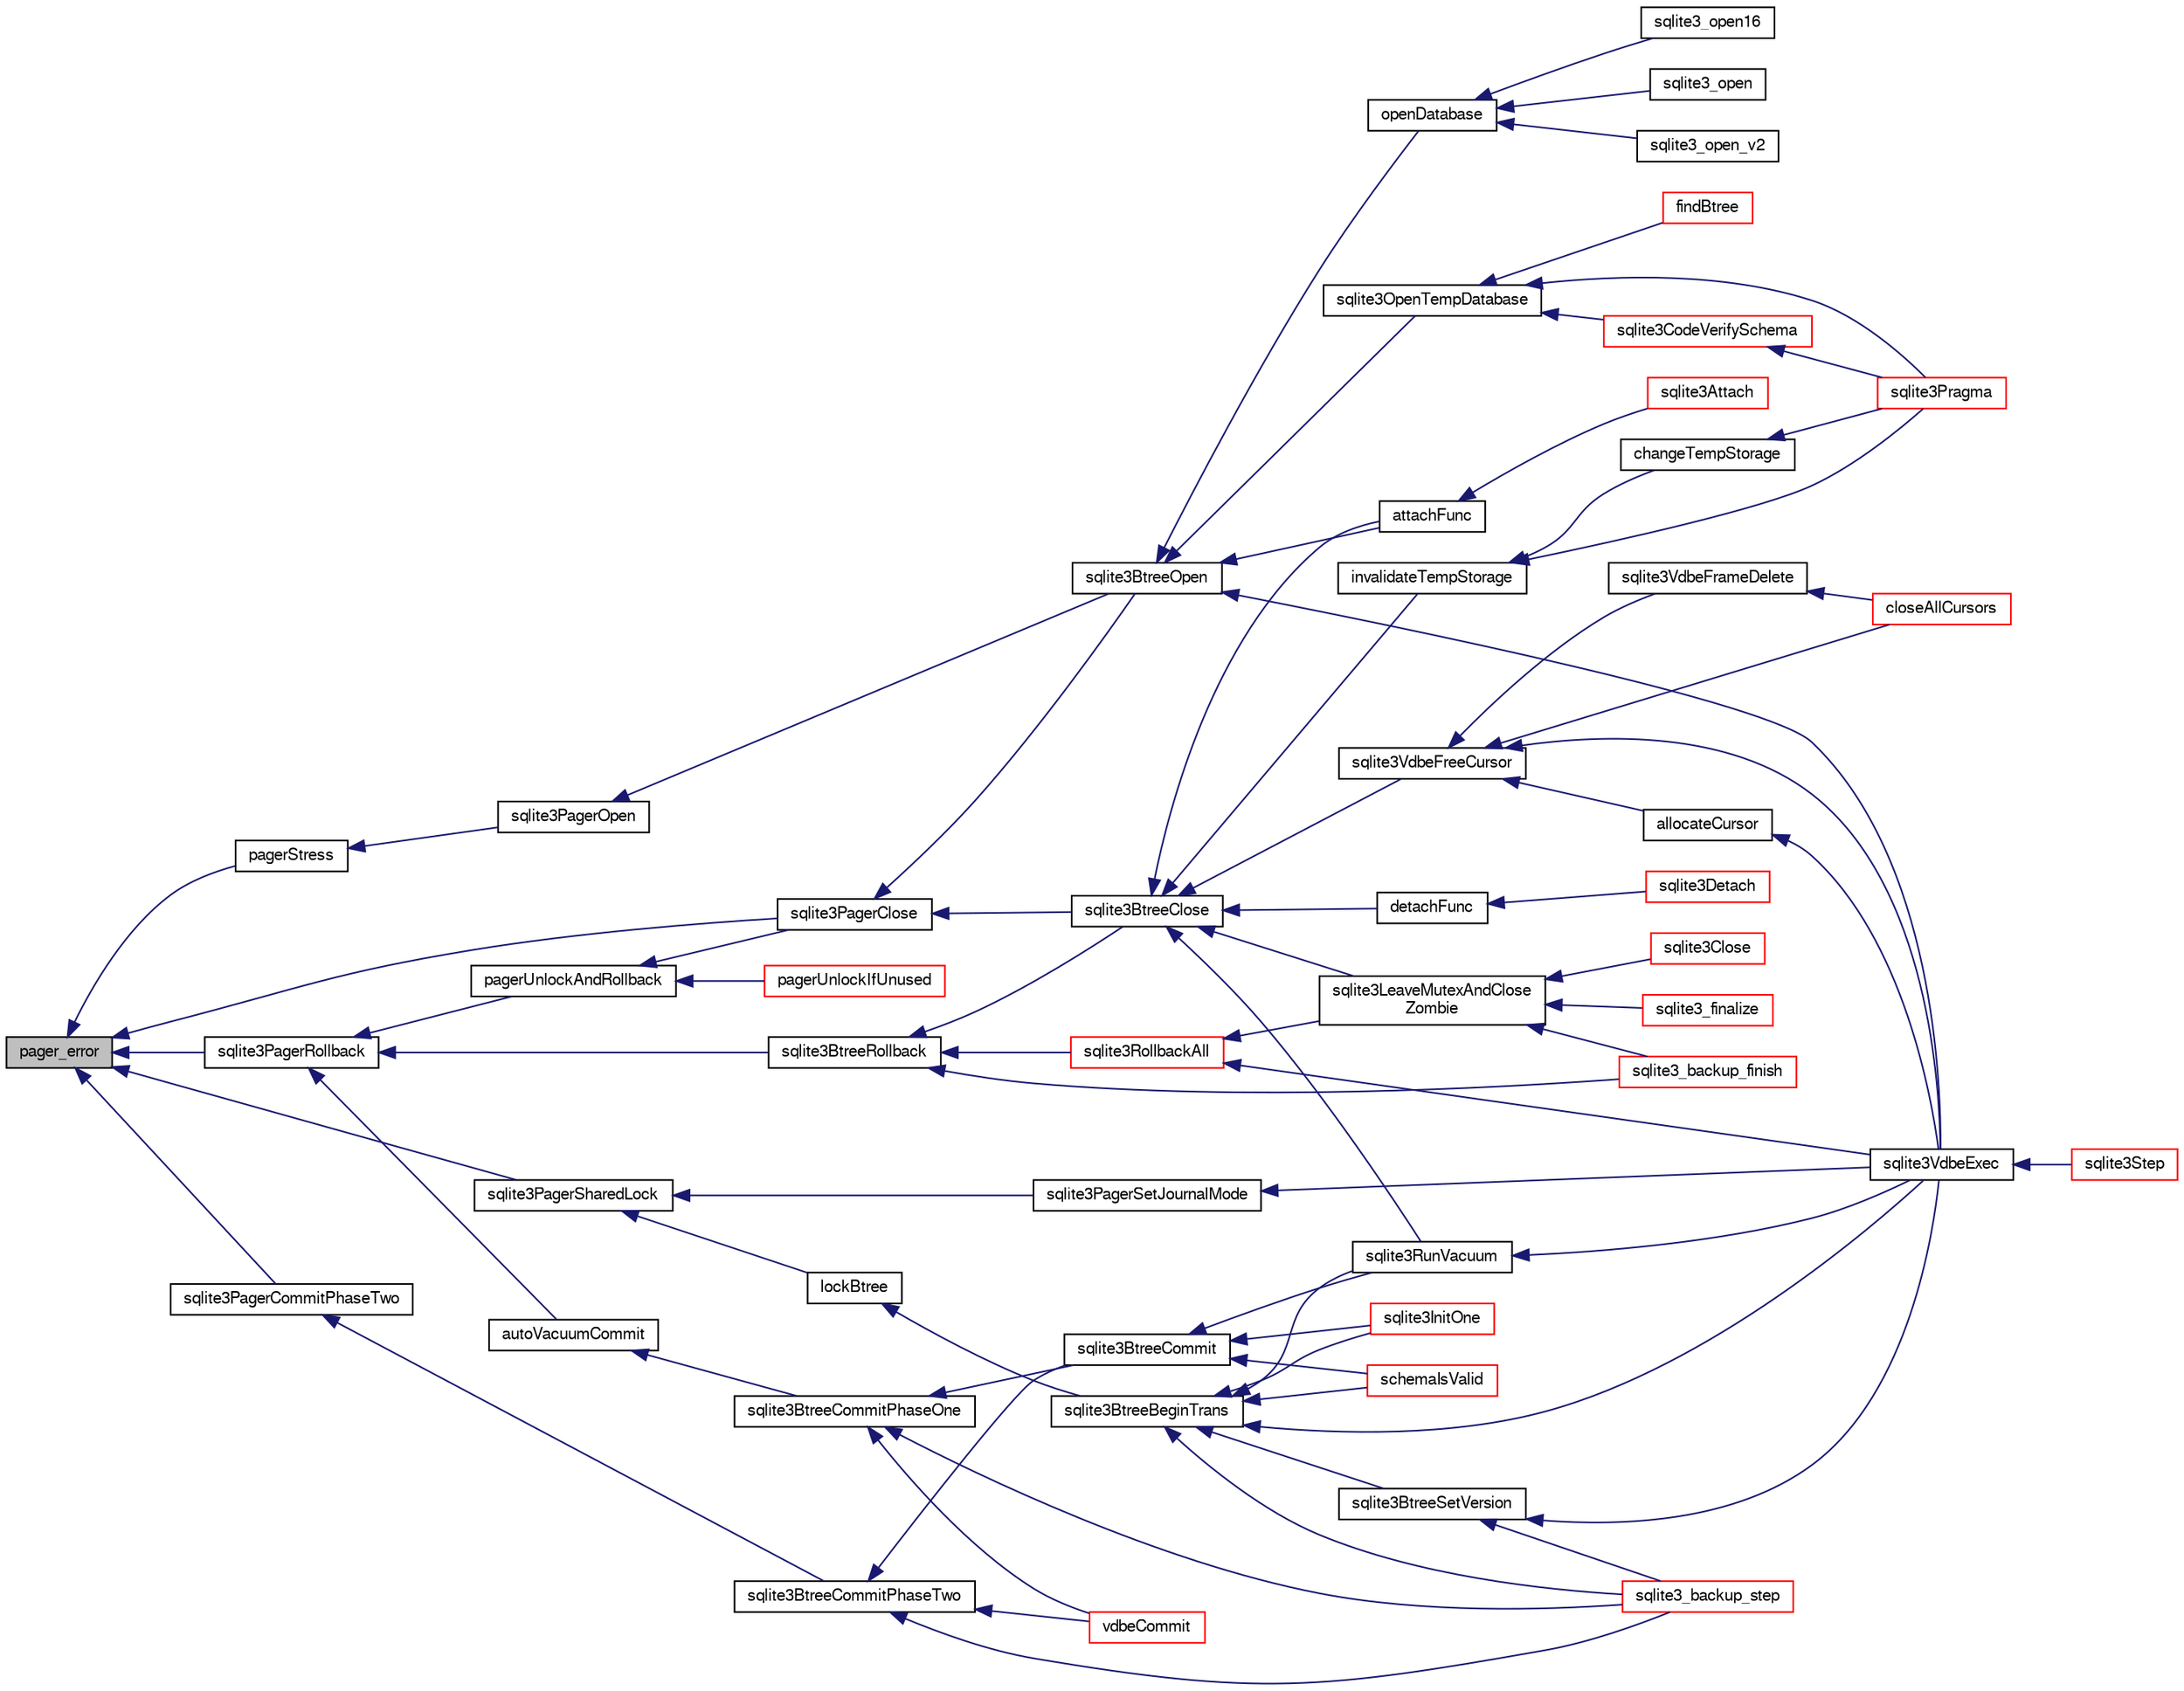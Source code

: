digraph "pager_error"
{
  edge [fontname="FreeSans",fontsize="10",labelfontname="FreeSans",labelfontsize="10"];
  node [fontname="FreeSans",fontsize="10",shape=record];
  rankdir="LR";
  Node191858 [label="pager_error",height=0.2,width=0.4,color="black", fillcolor="grey75", style="filled", fontcolor="black"];
  Node191858 -> Node191859 [dir="back",color="midnightblue",fontsize="10",style="solid",fontname="FreeSans"];
  Node191859 [label="sqlite3PagerClose",height=0.2,width=0.4,color="black", fillcolor="white", style="filled",URL="$sqlite3_8c.html#af94b1f96b60689fd09422cce2c85f53f"];
  Node191859 -> Node191860 [dir="back",color="midnightblue",fontsize="10",style="solid",fontname="FreeSans"];
  Node191860 [label="sqlite3BtreeOpen",height=0.2,width=0.4,color="black", fillcolor="white", style="filled",URL="$sqlite3_8c.html#a13dcb44dc34af6ce9d38de9c5aa975f9"];
  Node191860 -> Node191861 [dir="back",color="midnightblue",fontsize="10",style="solid",fontname="FreeSans"];
  Node191861 [label="sqlite3VdbeExec",height=0.2,width=0.4,color="black", fillcolor="white", style="filled",URL="$sqlite3_8c.html#a8ce40a614bdc56719c4d642b1e4dfb21"];
  Node191861 -> Node191862 [dir="back",color="midnightblue",fontsize="10",style="solid",fontname="FreeSans"];
  Node191862 [label="sqlite3Step",height=0.2,width=0.4,color="red", fillcolor="white", style="filled",URL="$sqlite3_8c.html#a3f2872e873e2758a4beedad1d5113554"];
  Node191860 -> Node191889 [dir="back",color="midnightblue",fontsize="10",style="solid",fontname="FreeSans"];
  Node191889 [label="attachFunc",height=0.2,width=0.4,color="black", fillcolor="white", style="filled",URL="$sqlite3_8c.html#a69cb751a7da501b9a0aa37e0d7c3eaf7"];
  Node191889 -> Node191890 [dir="back",color="midnightblue",fontsize="10",style="solid",fontname="FreeSans"];
  Node191890 [label="sqlite3Attach",height=0.2,width=0.4,color="red", fillcolor="white", style="filled",URL="$sqlite3_8c.html#ae0907fe0b43cc1b4c7e6a16213e8546f"];
  Node191860 -> Node192122 [dir="back",color="midnightblue",fontsize="10",style="solid",fontname="FreeSans"];
  Node192122 [label="sqlite3OpenTempDatabase",height=0.2,width=0.4,color="black", fillcolor="white", style="filled",URL="$sqlite3_8c.html#aaf3088380b731428b72d3b5777f93755"];
  Node192122 -> Node192066 [dir="back",color="midnightblue",fontsize="10",style="solid",fontname="FreeSans"];
  Node192066 [label="findBtree",height=0.2,width=0.4,color="red", fillcolor="white", style="filled",URL="$sqlite3_8c.html#ab4ee5743b77efd7f8832bf0b9315f973"];
  Node192122 -> Node192123 [dir="back",color="midnightblue",fontsize="10",style="solid",fontname="FreeSans"];
  Node192123 [label="sqlite3CodeVerifySchema",height=0.2,width=0.4,color="red", fillcolor="white", style="filled",URL="$sqlite3_8c.html#ad9d8708d96f8416ec59ebf41c57000f9"];
  Node192123 -> Node191939 [dir="back",color="midnightblue",fontsize="10",style="solid",fontname="FreeSans"];
  Node191939 [label="sqlite3Pragma",height=0.2,width=0.4,color="red", fillcolor="white", style="filled",URL="$sqlite3_8c.html#a111391370f58f8e6a6eca51fd34d62ed"];
  Node192122 -> Node191939 [dir="back",color="midnightblue",fontsize="10",style="solid",fontname="FreeSans"];
  Node191860 -> Node192096 [dir="back",color="midnightblue",fontsize="10",style="solid",fontname="FreeSans"];
  Node192096 [label="openDatabase",height=0.2,width=0.4,color="black", fillcolor="white", style="filled",URL="$sqlite3_8c.html#a6a9c3bc3a64234e863413f41db473758"];
  Node192096 -> Node192097 [dir="back",color="midnightblue",fontsize="10",style="solid",fontname="FreeSans"];
  Node192097 [label="sqlite3_open",height=0.2,width=0.4,color="black", fillcolor="white", style="filled",URL="$sqlite3_8h.html#a97ba966ed1acc38409786258268f5f71"];
  Node192096 -> Node192098 [dir="back",color="midnightblue",fontsize="10",style="solid",fontname="FreeSans"];
  Node192098 [label="sqlite3_open_v2",height=0.2,width=0.4,color="black", fillcolor="white", style="filled",URL="$sqlite3_8h.html#a140fe275b6975dc867cea50a65a217c4"];
  Node192096 -> Node192099 [dir="back",color="midnightblue",fontsize="10",style="solid",fontname="FreeSans"];
  Node192099 [label="sqlite3_open16",height=0.2,width=0.4,color="black", fillcolor="white", style="filled",URL="$sqlite3_8h.html#adbc401bb96713f32e553db32f6f3ca33"];
  Node191859 -> Node192127 [dir="back",color="midnightblue",fontsize="10",style="solid",fontname="FreeSans"];
  Node192127 [label="sqlite3BtreeClose",height=0.2,width=0.4,color="black", fillcolor="white", style="filled",URL="$sqlite3_8c.html#a729b65009b66a99200496b09c124df01"];
  Node192127 -> Node192128 [dir="back",color="midnightblue",fontsize="10",style="solid",fontname="FreeSans"];
  Node192128 [label="sqlite3VdbeFreeCursor",height=0.2,width=0.4,color="black", fillcolor="white", style="filled",URL="$sqlite3_8c.html#a0f9084083e1d0639708934630f33d6ef"];
  Node192128 -> Node192129 [dir="back",color="midnightblue",fontsize="10",style="solid",fontname="FreeSans"];
  Node192129 [label="sqlite3VdbeFrameDelete",height=0.2,width=0.4,color="black", fillcolor="white", style="filled",URL="$sqlite3_8c.html#adb3773fdfb1685857e28891f76365900"];
  Node192129 -> Node192130 [dir="back",color="midnightblue",fontsize="10",style="solid",fontname="FreeSans"];
  Node192130 [label="closeAllCursors",height=0.2,width=0.4,color="red", fillcolor="white", style="filled",URL="$sqlite3_8c.html#af1ac189735864dd6989a8c5af4557547"];
  Node192128 -> Node192130 [dir="back",color="midnightblue",fontsize="10",style="solid",fontname="FreeSans"];
  Node192128 -> Node192131 [dir="back",color="midnightblue",fontsize="10",style="solid",fontname="FreeSans"];
  Node192131 [label="allocateCursor",height=0.2,width=0.4,color="black", fillcolor="white", style="filled",URL="$sqlite3_8c.html#a5083c054ea81802294e539b00a57aad4"];
  Node192131 -> Node191861 [dir="back",color="midnightblue",fontsize="10",style="solid",fontname="FreeSans"];
  Node192128 -> Node191861 [dir="back",color="midnightblue",fontsize="10",style="solid",fontname="FreeSans"];
  Node192127 -> Node191889 [dir="back",color="midnightblue",fontsize="10",style="solid",fontname="FreeSans"];
  Node192127 -> Node192076 [dir="back",color="midnightblue",fontsize="10",style="solid",fontname="FreeSans"];
  Node192076 [label="detachFunc",height=0.2,width=0.4,color="black", fillcolor="white", style="filled",URL="$sqlite3_8c.html#a2b3dd04cb87abd088926ab0082a60b77"];
  Node192076 -> Node191933 [dir="back",color="midnightblue",fontsize="10",style="solid",fontname="FreeSans"];
  Node191933 [label="sqlite3Detach",height=0.2,width=0.4,color="red", fillcolor="white", style="filled",URL="$sqlite3_8c.html#ab1a5a0b01c7560aef5e0b8603a68747d"];
  Node192127 -> Node192077 [dir="back",color="midnightblue",fontsize="10",style="solid",fontname="FreeSans"];
  Node192077 [label="invalidateTempStorage",height=0.2,width=0.4,color="black", fillcolor="white", style="filled",URL="$sqlite3_8c.html#a759777a1eb3c3e96a5af94932b39e69a"];
  Node192077 -> Node192078 [dir="back",color="midnightblue",fontsize="10",style="solid",fontname="FreeSans"];
  Node192078 [label="changeTempStorage",height=0.2,width=0.4,color="black", fillcolor="white", style="filled",URL="$sqlite3_8c.html#abd43abe0a0959a45c786b9865ed52904"];
  Node192078 -> Node191939 [dir="back",color="midnightblue",fontsize="10",style="solid",fontname="FreeSans"];
  Node192077 -> Node191939 [dir="back",color="midnightblue",fontsize="10",style="solid",fontname="FreeSans"];
  Node192127 -> Node192047 [dir="back",color="midnightblue",fontsize="10",style="solid",fontname="FreeSans"];
  Node192047 [label="sqlite3RunVacuum",height=0.2,width=0.4,color="black", fillcolor="white", style="filled",URL="$sqlite3_8c.html#a5e83ddc7b3e7e8e79ad5d1fc92de1d2f"];
  Node192047 -> Node191861 [dir="back",color="midnightblue",fontsize="10",style="solid",fontname="FreeSans"];
  Node192127 -> Node192090 [dir="back",color="midnightblue",fontsize="10",style="solid",fontname="FreeSans"];
  Node192090 [label="sqlite3LeaveMutexAndClose\lZombie",height=0.2,width=0.4,color="black", fillcolor="white", style="filled",URL="$sqlite3_8c.html#afe3a37c29dcb0fe9fc15fe07a3976f59"];
  Node192090 -> Node192091 [dir="back",color="midnightblue",fontsize="10",style="solid",fontname="FreeSans"];
  Node192091 [label="sqlite3_backup_finish",height=0.2,width=0.4,color="red", fillcolor="white", style="filled",URL="$sqlite3_8h.html#a176857dd58d99be53b6d7305533e0048"];
  Node192090 -> Node192083 [dir="back",color="midnightblue",fontsize="10",style="solid",fontname="FreeSans"];
  Node192083 [label="sqlite3_finalize",height=0.2,width=0.4,color="red", fillcolor="white", style="filled",URL="$sqlite3_8h.html#a801195c0f771d40bb4be1e40f3b88945"];
  Node192090 -> Node192092 [dir="back",color="midnightblue",fontsize="10",style="solid",fontname="FreeSans"];
  Node192092 [label="sqlite3Close",height=0.2,width=0.4,color="red", fillcolor="white", style="filled",URL="$sqlite3_8c.html#aa9f2e73837bba8d721dbde0964ffce11"];
  Node191858 -> Node192132 [dir="back",color="midnightblue",fontsize="10",style="solid",fontname="FreeSans"];
  Node192132 [label="pagerStress",height=0.2,width=0.4,color="black", fillcolor="white", style="filled",URL="$sqlite3_8c.html#abb21a3a371038e9e3e69af0f21a1b386"];
  Node192132 -> Node192133 [dir="back",color="midnightblue",fontsize="10",style="solid",fontname="FreeSans"];
  Node192133 [label="sqlite3PagerOpen",height=0.2,width=0.4,color="black", fillcolor="white", style="filled",URL="$sqlite3_8c.html#a5b4a74e8a1754922c482b7af19b30611"];
  Node192133 -> Node191860 [dir="back",color="midnightblue",fontsize="10",style="solid",fontname="FreeSans"];
  Node191858 -> Node192134 [dir="back",color="midnightblue",fontsize="10",style="solid",fontname="FreeSans"];
  Node192134 [label="sqlite3PagerSharedLock",height=0.2,width=0.4,color="black", fillcolor="white", style="filled",URL="$sqlite3_8c.html#a58c197b629fb6eaacf96c7add57c70df"];
  Node192134 -> Node192135 [dir="back",color="midnightblue",fontsize="10",style="solid",fontname="FreeSans"];
  Node192135 [label="sqlite3PagerSetJournalMode",height=0.2,width=0.4,color="black", fillcolor="white", style="filled",URL="$sqlite3_8c.html#afb929a0a4553cda84de16180ddbd09f7"];
  Node192135 -> Node191861 [dir="back",color="midnightblue",fontsize="10",style="solid",fontname="FreeSans"];
  Node192134 -> Node192136 [dir="back",color="midnightblue",fontsize="10",style="solid",fontname="FreeSans"];
  Node192136 [label="lockBtree",height=0.2,width=0.4,color="black", fillcolor="white", style="filled",URL="$sqlite3_8c.html#a5b808194d3178be15705a420265cee9d"];
  Node192136 -> Node192137 [dir="back",color="midnightblue",fontsize="10",style="solid",fontname="FreeSans"];
  Node192137 [label="sqlite3BtreeBeginTrans",height=0.2,width=0.4,color="black", fillcolor="white", style="filled",URL="$sqlite3_8c.html#a52d6706df15c67c22aa7d0e290c16bf5"];
  Node192137 -> Node192138 [dir="back",color="midnightblue",fontsize="10",style="solid",fontname="FreeSans"];
  Node192138 [label="sqlite3BtreeSetVersion",height=0.2,width=0.4,color="black", fillcolor="white", style="filled",URL="$sqlite3_8c.html#a2db3061b5c557699a47415ca0342ba01"];
  Node192138 -> Node192074 [dir="back",color="midnightblue",fontsize="10",style="solid",fontname="FreeSans"];
  Node192074 [label="sqlite3_backup_step",height=0.2,width=0.4,color="red", fillcolor="white", style="filled",URL="$sqlite3_8h.html#a1699b75e98d082eebc465a9e64c35269"];
  Node192138 -> Node191861 [dir="back",color="midnightblue",fontsize="10",style="solid",fontname="FreeSans"];
  Node192137 -> Node192074 [dir="back",color="midnightblue",fontsize="10",style="solid",fontname="FreeSans"];
  Node192137 -> Node191861 [dir="back",color="midnightblue",fontsize="10",style="solid",fontname="FreeSans"];
  Node192137 -> Node191887 [dir="back",color="midnightblue",fontsize="10",style="solid",fontname="FreeSans"];
  Node191887 [label="sqlite3InitOne",height=0.2,width=0.4,color="red", fillcolor="white", style="filled",URL="$sqlite3_8c.html#ac4318b25df65269906b0379251fe9b85"];
  Node192137 -> Node192072 [dir="back",color="midnightblue",fontsize="10",style="solid",fontname="FreeSans"];
  Node192072 [label="schemaIsValid",height=0.2,width=0.4,color="red", fillcolor="white", style="filled",URL="$sqlite3_8c.html#a7c466fe28e7ca6f46b8bf72c46d9738d"];
  Node192137 -> Node192047 [dir="back",color="midnightblue",fontsize="10",style="solid",fontname="FreeSans"];
  Node191858 -> Node192139 [dir="back",color="midnightblue",fontsize="10",style="solid",fontname="FreeSans"];
  Node192139 [label="sqlite3PagerCommitPhaseTwo",height=0.2,width=0.4,color="black", fillcolor="white", style="filled",URL="$sqlite3_8c.html#a18af1df44bbc3ae598f0559f6fc5861e"];
  Node192139 -> Node192140 [dir="back",color="midnightblue",fontsize="10",style="solid",fontname="FreeSans"];
  Node192140 [label="sqlite3BtreeCommitPhaseTwo",height=0.2,width=0.4,color="black", fillcolor="white", style="filled",URL="$sqlite3_8c.html#a84764f43cb4ca50bcac1fc674e8d6dd9"];
  Node192140 -> Node192141 [dir="back",color="midnightblue",fontsize="10",style="solid",fontname="FreeSans"];
  Node192141 [label="sqlite3BtreeCommit",height=0.2,width=0.4,color="black", fillcolor="white", style="filled",URL="$sqlite3_8c.html#a8e56ab314556935f9f73080147d26419"];
  Node192141 -> Node191887 [dir="back",color="midnightblue",fontsize="10",style="solid",fontname="FreeSans"];
  Node192141 -> Node192072 [dir="back",color="midnightblue",fontsize="10",style="solid",fontname="FreeSans"];
  Node192141 -> Node192047 [dir="back",color="midnightblue",fontsize="10",style="solid",fontname="FreeSans"];
  Node192140 -> Node192074 [dir="back",color="midnightblue",fontsize="10",style="solid",fontname="FreeSans"];
  Node192140 -> Node192142 [dir="back",color="midnightblue",fontsize="10",style="solid",fontname="FreeSans"];
  Node192142 [label="vdbeCommit",height=0.2,width=0.4,color="red", fillcolor="white", style="filled",URL="$sqlite3_8c.html#a5d7f1e0625451b987728f600cfe1b92d"];
  Node191858 -> Node192143 [dir="back",color="midnightblue",fontsize="10",style="solid",fontname="FreeSans"];
  Node192143 [label="sqlite3PagerRollback",height=0.2,width=0.4,color="black", fillcolor="white", style="filled",URL="$sqlite3_8c.html#afdd2ecbb97b7a716892ff6bd10c7dfd0"];
  Node192143 -> Node192144 [dir="back",color="midnightblue",fontsize="10",style="solid",fontname="FreeSans"];
  Node192144 [label="pagerUnlockAndRollback",height=0.2,width=0.4,color="black", fillcolor="white", style="filled",URL="$sqlite3_8c.html#a02d96b7bf62c3b13ba905d168914518c"];
  Node192144 -> Node191859 [dir="back",color="midnightblue",fontsize="10",style="solid",fontname="FreeSans"];
  Node192144 -> Node192145 [dir="back",color="midnightblue",fontsize="10",style="solid",fontname="FreeSans"];
  Node192145 [label="pagerUnlockIfUnused",height=0.2,width=0.4,color="red", fillcolor="white", style="filled",URL="$sqlite3_8c.html#abf547f4276efb6f10262f7fde1e4d065"];
  Node192143 -> Node192186 [dir="back",color="midnightblue",fontsize="10",style="solid",fontname="FreeSans"];
  Node192186 [label="autoVacuumCommit",height=0.2,width=0.4,color="black", fillcolor="white", style="filled",URL="$sqlite3_8c.html#a809d22c6311135ae3048adf41febaef0"];
  Node192186 -> Node192187 [dir="back",color="midnightblue",fontsize="10",style="solid",fontname="FreeSans"];
  Node192187 [label="sqlite3BtreeCommitPhaseOne",height=0.2,width=0.4,color="black", fillcolor="white", style="filled",URL="$sqlite3_8c.html#ae266cba101e64ad99a166f237532e262"];
  Node192187 -> Node192141 [dir="back",color="midnightblue",fontsize="10",style="solid",fontname="FreeSans"];
  Node192187 -> Node192074 [dir="back",color="midnightblue",fontsize="10",style="solid",fontname="FreeSans"];
  Node192187 -> Node192142 [dir="back",color="midnightblue",fontsize="10",style="solid",fontname="FreeSans"];
  Node192143 -> Node192190 [dir="back",color="midnightblue",fontsize="10",style="solid",fontname="FreeSans"];
  Node192190 [label="sqlite3BtreeRollback",height=0.2,width=0.4,color="black", fillcolor="white", style="filled",URL="$sqlite3_8c.html#a317473acdafdd688385c8954f09de186"];
  Node192190 -> Node192127 [dir="back",color="midnightblue",fontsize="10",style="solid",fontname="FreeSans"];
  Node192190 -> Node192091 [dir="back",color="midnightblue",fontsize="10",style="solid",fontname="FreeSans"];
  Node192190 -> Node192079 [dir="back",color="midnightblue",fontsize="10",style="solid",fontname="FreeSans"];
  Node192079 [label="sqlite3RollbackAll",height=0.2,width=0.4,color="red", fillcolor="white", style="filled",URL="$sqlite3_8c.html#ad902dd388d73208539f557962e3fe6bb"];
  Node192079 -> Node191861 [dir="back",color="midnightblue",fontsize="10",style="solid",fontname="FreeSans"];
  Node192079 -> Node192090 [dir="back",color="midnightblue",fontsize="10",style="solid",fontname="FreeSans"];
}
